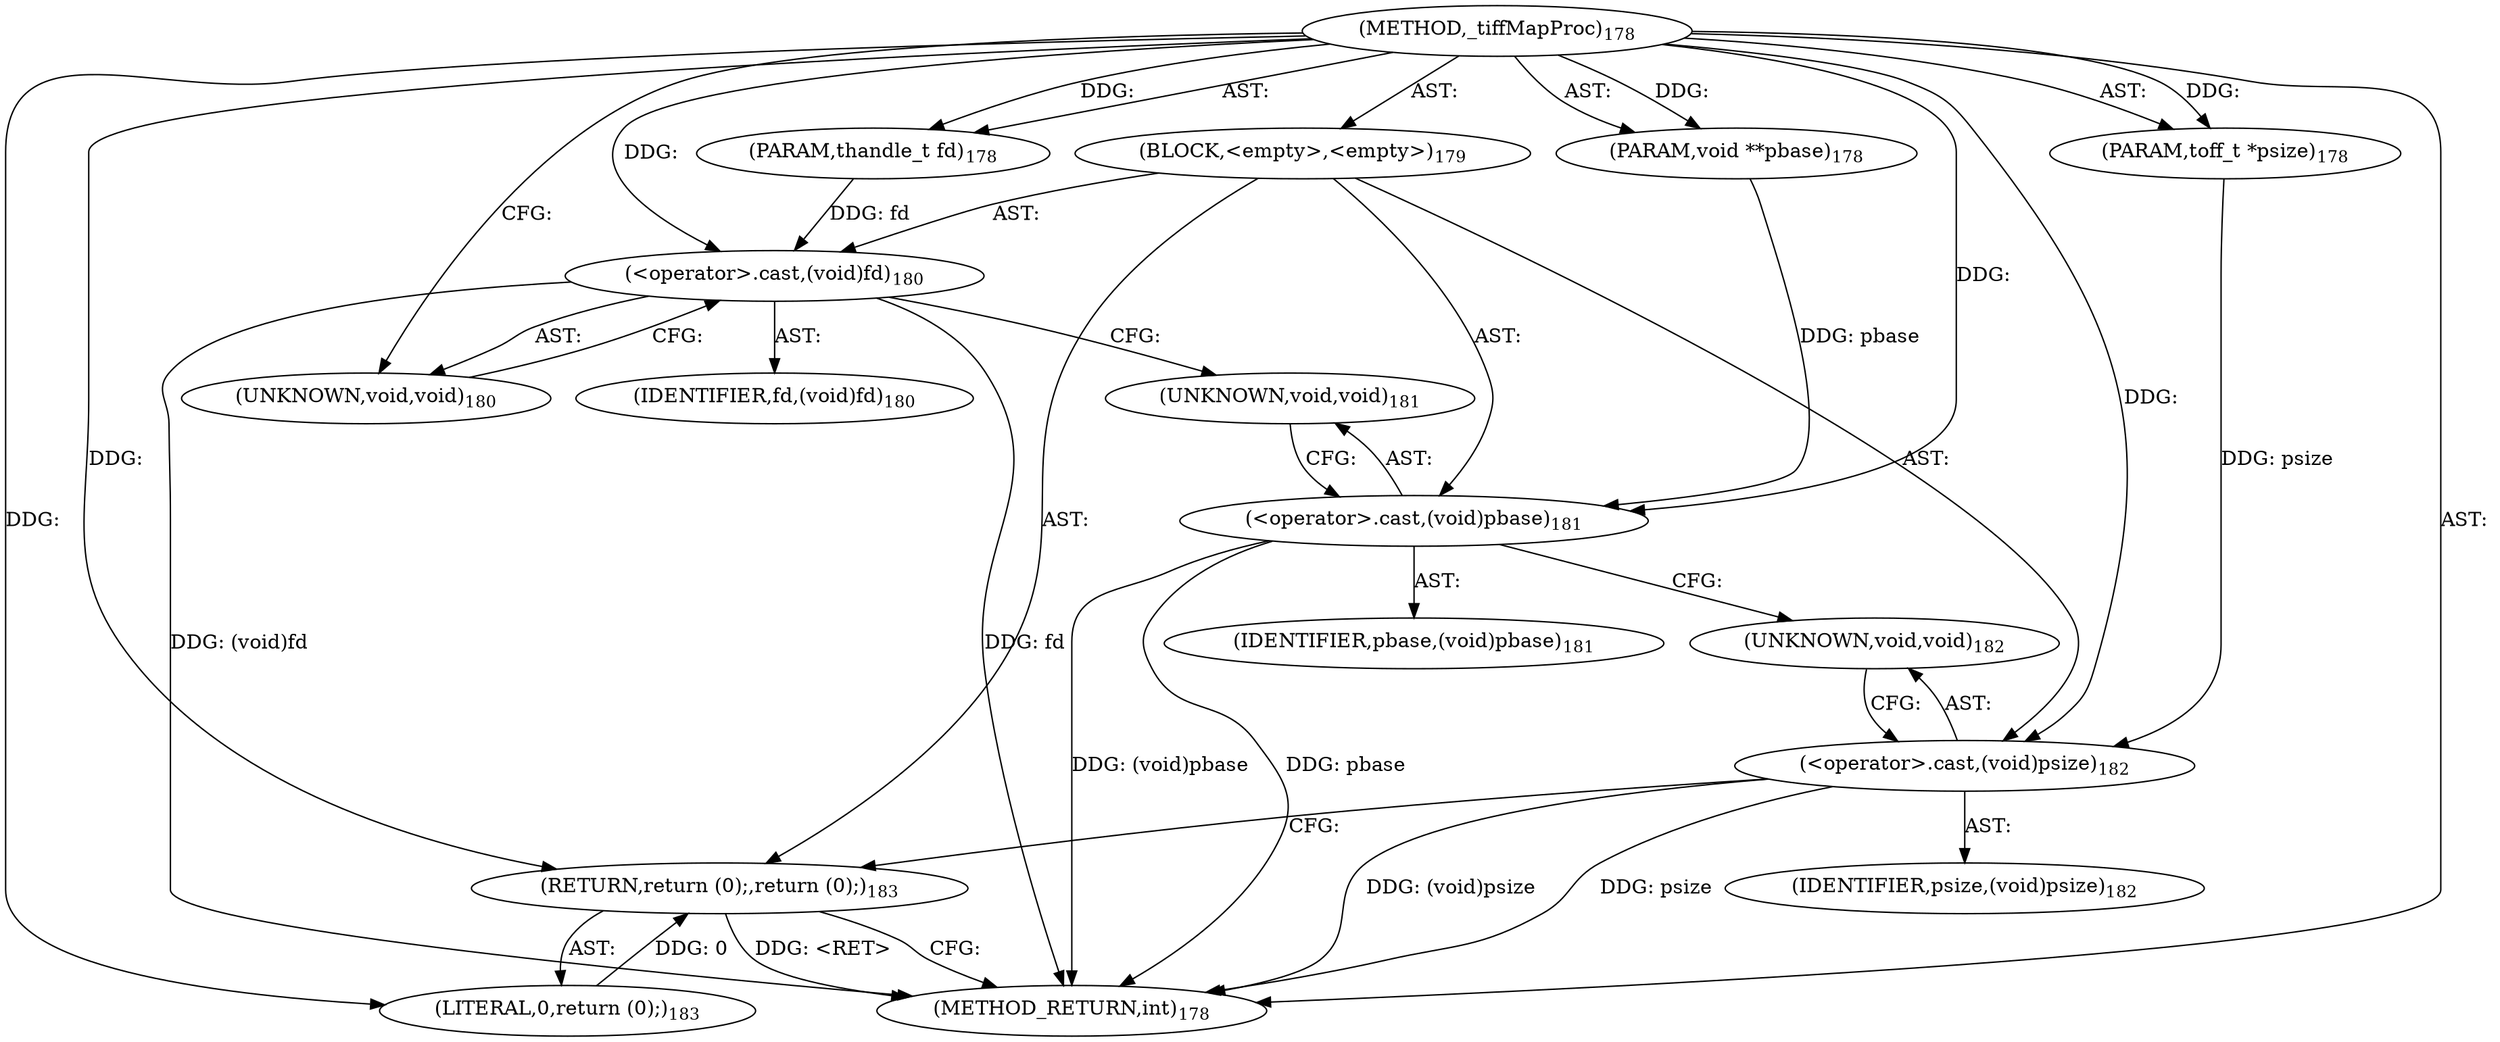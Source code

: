 digraph "_tiffMapProc" {  
"33874" [label = <(METHOD,_tiffMapProc)<SUB>178</SUB>> ]
"33875" [label = <(PARAM,thandle_t fd)<SUB>178</SUB>> ]
"33876" [label = <(PARAM,void **pbase)<SUB>178</SUB>> ]
"33877" [label = <(PARAM,toff_t *psize)<SUB>178</SUB>> ]
"33878" [label = <(BLOCK,&lt;empty&gt;,&lt;empty&gt;)<SUB>179</SUB>> ]
"33879" [label = <(&lt;operator&gt;.cast,(void)fd)<SUB>180</SUB>> ]
"33880" [label = <(UNKNOWN,void,void)<SUB>180</SUB>> ]
"33881" [label = <(IDENTIFIER,fd,(void)fd)<SUB>180</SUB>> ]
"33882" [label = <(&lt;operator&gt;.cast,(void)pbase)<SUB>181</SUB>> ]
"33883" [label = <(UNKNOWN,void,void)<SUB>181</SUB>> ]
"33884" [label = <(IDENTIFIER,pbase,(void)pbase)<SUB>181</SUB>> ]
"33885" [label = <(&lt;operator&gt;.cast,(void)psize)<SUB>182</SUB>> ]
"33886" [label = <(UNKNOWN,void,void)<SUB>182</SUB>> ]
"33887" [label = <(IDENTIFIER,psize,(void)psize)<SUB>182</SUB>> ]
"33888" [label = <(RETURN,return (0);,return (0);)<SUB>183</SUB>> ]
"33889" [label = <(LITERAL,0,return (0);)<SUB>183</SUB>> ]
"33890" [label = <(METHOD_RETURN,int)<SUB>178</SUB>> ]
  "33874" -> "33875"  [ label = "AST: "] 
  "33874" -> "33876"  [ label = "AST: "] 
  "33874" -> "33877"  [ label = "AST: "] 
  "33874" -> "33878"  [ label = "AST: "] 
  "33874" -> "33890"  [ label = "AST: "] 
  "33878" -> "33879"  [ label = "AST: "] 
  "33878" -> "33882"  [ label = "AST: "] 
  "33878" -> "33885"  [ label = "AST: "] 
  "33878" -> "33888"  [ label = "AST: "] 
  "33879" -> "33880"  [ label = "AST: "] 
  "33879" -> "33881"  [ label = "AST: "] 
  "33882" -> "33883"  [ label = "AST: "] 
  "33882" -> "33884"  [ label = "AST: "] 
  "33885" -> "33886"  [ label = "AST: "] 
  "33885" -> "33887"  [ label = "AST: "] 
  "33888" -> "33889"  [ label = "AST: "] 
  "33879" -> "33883"  [ label = "CFG: "] 
  "33882" -> "33886"  [ label = "CFG: "] 
  "33885" -> "33888"  [ label = "CFG: "] 
  "33888" -> "33890"  [ label = "CFG: "] 
  "33880" -> "33879"  [ label = "CFG: "] 
  "33883" -> "33882"  [ label = "CFG: "] 
  "33886" -> "33885"  [ label = "CFG: "] 
  "33874" -> "33880"  [ label = "CFG: "] 
  "33888" -> "33890"  [ label = "DDG: &lt;RET&gt;"] 
  "33879" -> "33890"  [ label = "DDG: fd"] 
  "33879" -> "33890"  [ label = "DDG: (void)fd"] 
  "33882" -> "33890"  [ label = "DDG: pbase"] 
  "33882" -> "33890"  [ label = "DDG: (void)pbase"] 
  "33885" -> "33890"  [ label = "DDG: psize"] 
  "33885" -> "33890"  [ label = "DDG: (void)psize"] 
  "33874" -> "33875"  [ label = "DDG: "] 
  "33874" -> "33876"  [ label = "DDG: "] 
  "33874" -> "33877"  [ label = "DDG: "] 
  "33875" -> "33879"  [ label = "DDG: fd"] 
  "33874" -> "33879"  [ label = "DDG: "] 
  "33876" -> "33882"  [ label = "DDG: pbase"] 
  "33874" -> "33882"  [ label = "DDG: "] 
  "33877" -> "33885"  [ label = "DDG: psize"] 
  "33874" -> "33885"  [ label = "DDG: "] 
  "33889" -> "33888"  [ label = "DDG: 0"] 
  "33874" -> "33888"  [ label = "DDG: "] 
  "33874" -> "33889"  [ label = "DDG: "] 
}
